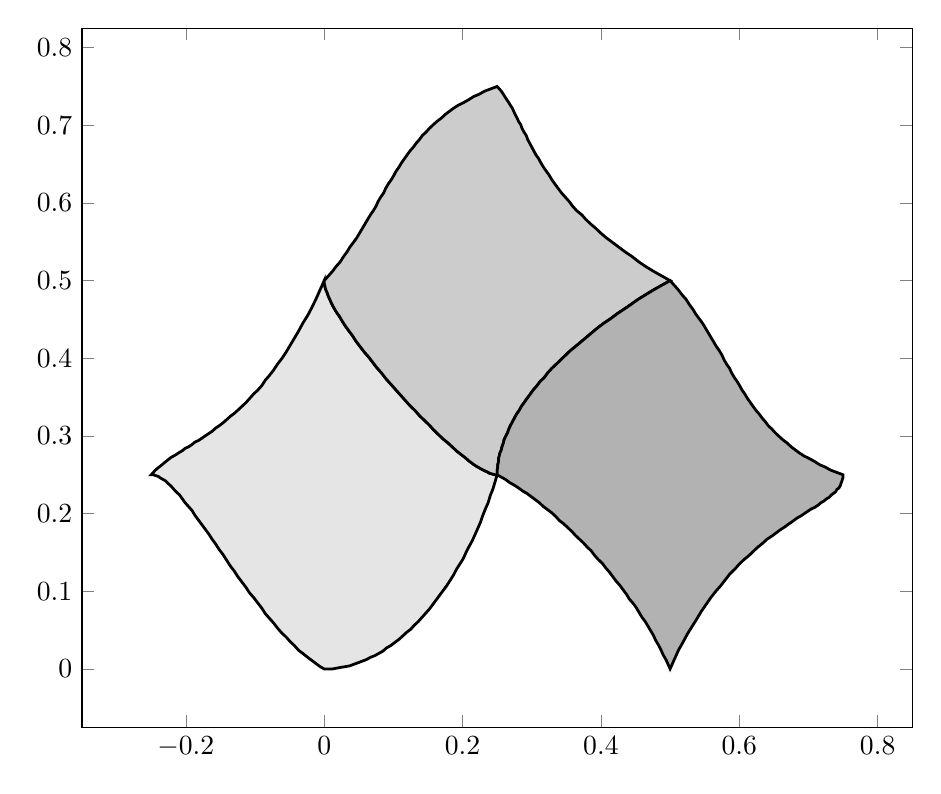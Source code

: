 \begin{tikzpicture}%
\begin{axis}[width=1\textwidth]%
\addplot[fill=gray!20,line width=1pt] coordinates {%
(0.25,0.25)%
(0.247,0.25)%
(0.243,0.251)%
(0.239,0.252)%
(0.235,0.254)%
(0.23,0.256)%
(0.226,0.258)%
(0.22,0.261)%
(0.215,0.264)%
(0.209,0.268)%
(0.204,0.272)%
(0.198,0.276)%
(0.191,0.281)%
(0.185,0.286)%
(0.179,0.291)%
(0.172,0.296)%
(0.165,0.302)%
(0.158,0.308)%
(0.152,0.314)%
(0.145,0.32)%
(0.138,0.326)%
(0.131,0.333)%
(0.124,0.339)%
(0.117,0.346)%
(0.11,0.353)%
(0.103,0.36)%
(0.096,0.367)%
(0.089,0.374)%
(0.083,0.381)%
(0.076,0.388)%
(0.07,0.395)%
(0.064,0.402)%
(0.058,0.408)%
(0.052,0.415)%
(0.046,0.422)%
(0.041,0.429)%
(0.036,0.435)%
(0.031,0.441)%
(0.026,0.448)%
(0.022,0.454)%
(0.018,0.459)%
(0.014,0.465)%
(0.011,0.47)%
(0.008,0.476)%
(0.006,0.48)%
(0.004,0.485)%
(0.002,0.489)%
(0.001,0.493)%
(0.0,0.497)%
(0.0,0.5)%
(0.0,0.5)%
(-0.006,0.488)%
(-0.012,0.476)%
(-0.018,0.465)%
(-0.024,0.455)%
(-0.031,0.445)%
(-0.037,0.435)%
(-0.043,0.426)%
(-0.049,0.417)%
(-0.055,0.408)%
(-0.061,0.4)%
(-0.067,0.393)%
(-0.073,0.385)%
(-0.079,0.378)%
(-0.085,0.372)%
(-0.09,0.365)%
(-0.096,0.359)%
(-0.102,0.354)%
(-0.108,0.348)%
(-0.113,0.343)%
(-0.119,0.338)%
(-0.125,0.333)%
(-0.13,0.329)%
(-0.136,0.325)%
(-0.141,0.321)%
(-0.146,0.317)%
(-0.152,0.313)%
(-0.157,0.31)%
(-0.162,0.306)%
(-0.167,0.303)%
(-0.172,0.3)%
(-0.177,0.297)%
(-0.182,0.294)%
(-0.187,0.292)%
(-0.191,0.289)%
(-0.196,0.286)%
(-0.201,0.284)%
(-0.205,0.281)%
(-0.209,0.279)%
(-0.214,0.276)%
(-0.218,0.274)%
(-0.222,0.272)%
(-0.226,0.269)%
(-0.229,0.267)%
(-0.233,0.264)%
(-0.237,0.261)%
(-0.24,0.259)%
(-0.244,0.256)%
(-0.247,0.253)%
(-0.25,0.25)%
(-0.25,0.25)%
(-0.247,0.25)%
(-0.244,0.249)%
(-0.24,0.248)%
(-0.237,0.246)%
(-0.233,0.244)%
(-0.229,0.242)%
(-0.226,0.239)%
(-0.222,0.236)%
(-0.218,0.232)%
(-0.214,0.228)%
(-0.209,0.224)%
(-0.205,0.219)%
(-0.201,0.214)%
(-0.196,0.209)%
(-0.191,0.204)%
(-0.187,0.198)%
(-0.182,0.192)%
(-0.177,0.186)%
(-0.172,0.18)%
(-0.167,0.174)%
(-0.162,0.167)%
(-0.157,0.161)%
(-0.152,0.154)%
(-0.146,0.147)%
(-0.141,0.14)%
(-0.136,0.133)%
(-0.13,0.126)%
(-0.125,0.119)%
(-0.119,0.112)%
(-0.113,0.105)%
(-0.108,0.098)%
(-0.102,0.092)%
(-0.096,0.085)%
(-0.09,0.078)%
(-0.085,0.071)%
(-0.079,0.065)%
(-0.073,0.059)%
(-0.067,0.052)%
(-0.061,0.046)%
(-0.055,0.041)%
(-0.049,0.035)%
(-0.043,0.03)%
(-0.037,0.024)%
(-0.031,0.02)%
(-0.024,0.015)%
(-0.018,0.011)%
(-0.012,0.007)%
(-0.006,0.003)%
(0.0,0.0)%
(0.0,0.0)%
(0.006,0.0)%
(0.012,0.0)%
(0.018,0.001)%
(0.024,0.002)%
(0.031,0.003)%
(0.037,0.004)%
(0.043,0.006)%
(0.049,0.008)%
(0.055,0.01)%
(0.061,0.012)%
(0.067,0.015)%
(0.073,0.017)%
(0.079,0.02)%
(0.085,0.023)%
(0.09,0.027)%
(0.096,0.03)%
(0.102,0.034)%
(0.108,0.038)%
(0.113,0.042)%
(0.119,0.047)%
(0.125,0.051)%
(0.13,0.056)%
(0.136,0.061)%
(0.141,0.066)%
(0.146,0.071)%
(0.152,0.077)%
(0.157,0.083)%
(0.162,0.089)%
(0.167,0.095)%
(0.172,0.101)%
(0.177,0.107)%
(0.182,0.114)%
(0.187,0.121)%
(0.191,0.128)%
(0.196,0.135)%
(0.201,0.142)%
(0.205,0.15)%
(0.209,0.157)%
(0.214,0.165)%
(0.218,0.173)%
(0.222,0.181)%
(0.226,0.189)%
(0.229,0.197)%
(0.233,0.206)%
(0.237,0.214)%
(0.24,0.223)%
(0.244,0.232)%
(0.247,0.241)%
(0.25,0.25)%
};%
%
%
\addplot[fill=gray!40,line width=1pt] coordinates {%
(0.25,0.25)%
(0.25,0.253)%
(0.25,0.256)%
(0.251,0.26)%
(0.251,0.263)%
(0.252,0.267)%
(0.252,0.271)%
(0.253,0.274)%
(0.254,0.278)%
(0.256,0.282)%
(0.257,0.286)%
(0.259,0.291)%
(0.26,0.295)%
(0.262,0.299)%
(0.265,0.304)%
(0.267,0.309)%
(0.269,0.313)%
(0.272,0.318)%
(0.275,0.323)%
(0.278,0.328)%
(0.282,0.333)%
(0.285,0.338)%
(0.289,0.343)%
(0.293,0.348)%
(0.298,0.354)%
(0.302,0.359)%
(0.307,0.364)%
(0.312,0.37)%
(0.318,0.375)%
(0.323,0.381)%
(0.329,0.387)%
(0.335,0.392)%
(0.342,0.398)%
(0.349,0.404)%
(0.356,0.41)%
(0.363,0.415)%
(0.371,0.421)%
(0.379,0.427)%
(0.387,0.433)%
(0.395,0.439)%
(0.404,0.445)%
(0.414,0.451)%
(0.423,0.457)%
(0.433,0.463)%
(0.443,0.469)%
(0.454,0.476)%
(0.465,0.482)%
(0.476,0.488)%
(0.488,0.494)%
(0.5,0.5)%
(0.5,0.5)%
(0.488,0.506)%
(0.476,0.512)%
(0.465,0.518)%
(0.455,0.524)%
(0.445,0.531)%
(0.435,0.537)%
(0.426,0.543)%
(0.417,0.549)%
(0.408,0.555)%
(0.4,0.561)%
(0.393,0.567)%
(0.385,0.573)%
(0.378,0.579)%
(0.372,0.585)%
(0.365,0.59)%
(0.359,0.596)%
(0.354,0.602)%
(0.348,0.608)%
(0.343,0.613)%
(0.338,0.619)%
(0.333,0.625)%
(0.329,0.63)%
(0.325,0.636)%
(0.321,0.641)%
(0.317,0.646)%
(0.313,0.652)%
(0.31,0.657)%
(0.306,0.662)%
(0.303,0.667)%
(0.3,0.672)%
(0.297,0.677)%
(0.294,0.682)%
(0.292,0.687)%
(0.289,0.691)%
(0.286,0.696)%
(0.284,0.701)%
(0.281,0.705)%
(0.279,0.709)%
(0.276,0.714)%
(0.274,0.718)%
(0.272,0.722)%
(0.269,0.726)%
(0.267,0.729)%
(0.264,0.733)%
(0.261,0.737)%
(0.259,0.74)%
(0.256,0.744)%
(0.253,0.747)%
(0.25,0.75)%
(0.25,0.75)%
(0.241,0.747)%
(0.232,0.744)%
(0.224,0.74)%
(0.216,0.737)%
(0.209,0.733)%
(0.201,0.729)%
(0.194,0.726)%
(0.187,0.722)%
(0.181,0.718)%
(0.175,0.714)%
(0.169,0.709)%
(0.163,0.705)%
(0.158,0.701)%
(0.152,0.696)%
(0.147,0.691)%
(0.142,0.687)%
(0.138,0.682)%
(0.133,0.677)%
(0.129,0.672)%
(0.124,0.667)%
(0.12,0.662)%
(0.116,0.657)%
(0.112,0.652)%
(0.108,0.646)%
(0.104,0.641)%
(0.101,0.636)%
(0.097,0.63)%
(0.093,0.625)%
(0.089,0.619)%
(0.086,0.613)%
(0.082,0.608)%
(0.078,0.602)%
(0.075,0.596)%
(0.071,0.59)%
(0.067,0.585)%
(0.063,0.579)%
(0.059,0.573)%
(0.055,0.567)%
(0.051,0.561)%
(0.047,0.555)%
(0.042,0.549)%
(0.037,0.543)%
(0.033,0.537)%
(0.028,0.531)%
(0.023,0.524)%
(0.017,0.518)%
(0.012,0.512)%
(0.006,0.506)%
(0.0,0.5)%
(0.0,0.5)%
(0.0,0.497)%
(0.001,0.493)%
(0.002,0.489)%
(0.004,0.485)%
(0.006,0.48)%
(0.008,0.476)%
(0.011,0.47)%
(0.014,0.465)%
(0.018,0.459)%
(0.022,0.454)%
(0.026,0.448)%
(0.031,0.441)%
(0.036,0.435)%
(0.041,0.429)%
(0.046,0.422)%
(0.052,0.415)%
(0.058,0.408)%
(0.064,0.402)%
(0.07,0.395)%
(0.076,0.388)%
(0.083,0.381)%
(0.089,0.374)%
(0.096,0.367)%
(0.103,0.36)%
(0.11,0.353)%
(0.117,0.346)%
(0.124,0.339)%
(0.131,0.333)%
(0.138,0.326)%
(0.145,0.32)%
(0.152,0.314)%
(0.158,0.308)%
(0.165,0.302)%
(0.172,0.296)%
(0.179,0.291)%
(0.185,0.286)%
(0.191,0.281)%
(0.198,0.276)%
(0.204,0.272)%
(0.209,0.268)%
(0.215,0.264)%
(0.22,0.261)%
(0.226,0.258)%
(0.23,0.256)%
(0.235,0.254)%
(0.239,0.252)%
(0.243,0.251)%
(0.247,0.25)%
(0.25,0.25)%
};%
%
%
\addplot[fill=gray!60,line width=1pt] coordinates {%
(0.25,0.25)%
(0.25,0.253)%
(0.25,0.256)%
(0.251,0.26)%
(0.251,0.263)%
(0.252,0.267)%
(0.252,0.271)%
(0.253,0.274)%
(0.254,0.278)%
(0.256,0.282)%
(0.257,0.286)%
(0.259,0.291)%
(0.26,0.295)%
(0.262,0.299)%
(0.265,0.304)%
(0.267,0.309)%
(0.269,0.313)%
(0.272,0.318)%
(0.275,0.323)%
(0.278,0.328)%
(0.282,0.333)%
(0.285,0.338)%
(0.289,0.343)%
(0.293,0.348)%
(0.298,0.354)%
(0.302,0.359)%
(0.307,0.364)%
(0.312,0.37)%
(0.318,0.375)%
(0.323,0.381)%
(0.329,0.387)%
(0.335,0.392)%
(0.342,0.398)%
(0.349,0.404)%
(0.356,0.41)%
(0.363,0.415)%
(0.371,0.421)%
(0.379,0.427)%
(0.387,0.433)%
(0.395,0.439)%
(0.404,0.445)%
(0.414,0.451)%
(0.423,0.457)%
(0.433,0.463)%
(0.443,0.469)%
(0.454,0.476)%
(0.465,0.482)%
(0.476,0.488)%
(0.488,0.494)%
(0.5,0.5)%
(0.5,0.5)%
(0.506,0.494)%
(0.512,0.488)%
(0.517,0.482)%
(0.523,0.476)%
(0.528,0.469)%
(0.533,0.463)%
(0.537,0.457)%
(0.542,0.451)%
(0.547,0.445)%
(0.551,0.439)%
(0.555,0.433)%
(0.559,0.427)%
(0.563,0.421)%
(0.567,0.415)%
(0.571,0.41)%
(0.575,0.404)%
(0.578,0.398)%
(0.582,0.392)%
(0.586,0.387)%
(0.589,0.381)%
(0.593,0.375)%
(0.597,0.37)%
(0.601,0.364)%
(0.604,0.359)%
(0.608,0.354)%
(0.612,0.348)%
(0.616,0.343)%
(0.62,0.338)%
(0.624,0.333)%
(0.629,0.328)%
(0.633,0.323)%
(0.638,0.318)%
(0.642,0.313)%
(0.647,0.309)%
(0.652,0.304)%
(0.658,0.299)%
(0.663,0.295)%
(0.669,0.291)%
(0.675,0.286)%
(0.681,0.282)%
(0.687,0.278)%
(0.694,0.274)%
(0.701,0.271)%
(0.709,0.267)%
(0.716,0.263)%
(0.724,0.26)%
(0.732,0.256)%
(0.741,0.253)%
(0.75,0.25)%
(0.75,0.25)%
(0.75,0.247)%
(0.749,0.244)%
(0.748,0.241)%
(0.747,0.239)%
(0.746,0.236)%
(0.744,0.233)%
(0.741,0.231)%
(0.739,0.228)%
(0.736,0.226)%
(0.733,0.224)%
(0.73,0.221)%
(0.726,0.219)%
(0.722,0.216)%
(0.718,0.214)%
(0.714,0.211)%
(0.709,0.208)%
(0.704,0.206)%
(0.699,0.203)%
(0.694,0.2)%
(0.689,0.197)%
(0.683,0.194)%
(0.677,0.19)%
(0.672,0.187)%
(0.666,0.183)%
(0.659,0.179)%
(0.653,0.175)%
(0.647,0.171)%
(0.64,0.167)%
(0.634,0.162)%
(0.627,0.157)%
(0.621,0.152)%
(0.614,0.146)%
(0.607,0.141)%
(0.6,0.135)%
(0.593,0.128)%
(0.586,0.122)%
(0.58,0.115)%
(0.573,0.107)%
(0.566,0.1)%
(0.559,0.092)%
(0.552,0.083)%
(0.545,0.074)%
(0.539,0.065)%
(0.532,0.055)%
(0.525,0.045)%
(0.519,0.035)%
(0.512,0.024)%
(0.506,0.012)%
(0.5,0.0)%
(0.5,0.0)%
(0.497,0.006)%
(0.494,0.012)%
(0.49,0.018)%
(0.487,0.024)%
(0.483,0.031)%
(0.479,0.037)%
(0.476,0.043)%
(0.472,0.049)%
(0.468,0.055)%
(0.464,0.061)%
(0.459,0.067)%
(0.455,0.073)%
(0.451,0.079)%
(0.446,0.085)%
(0.441,0.09)%
(0.437,0.096)%
(0.432,0.102)%
(0.427,0.108)%
(0.422,0.113)%
(0.417,0.119)%
(0.412,0.125)%
(0.407,0.13)%
(0.402,0.136)%
(0.396,0.141)%
(0.391,0.146)%
(0.386,0.152)%
(0.38,0.157)%
(0.375,0.162)%
(0.369,0.167)%
(0.363,0.172)%
(0.358,0.177)%
(0.352,0.182)%
(0.346,0.187)%
(0.34,0.191)%
(0.335,0.196)%
(0.329,0.201)%
(0.323,0.205)%
(0.317,0.209)%
(0.311,0.214)%
(0.305,0.218)%
(0.299,0.222)%
(0.293,0.226)%
(0.287,0.229)%
(0.281,0.233)%
(0.274,0.237)%
(0.268,0.24)%
(0.262,0.244)%
(0.256,0.247)%
(0.25,0.25)%
};%
%
%
\end{axis}%
\end{tikzpicture}%
